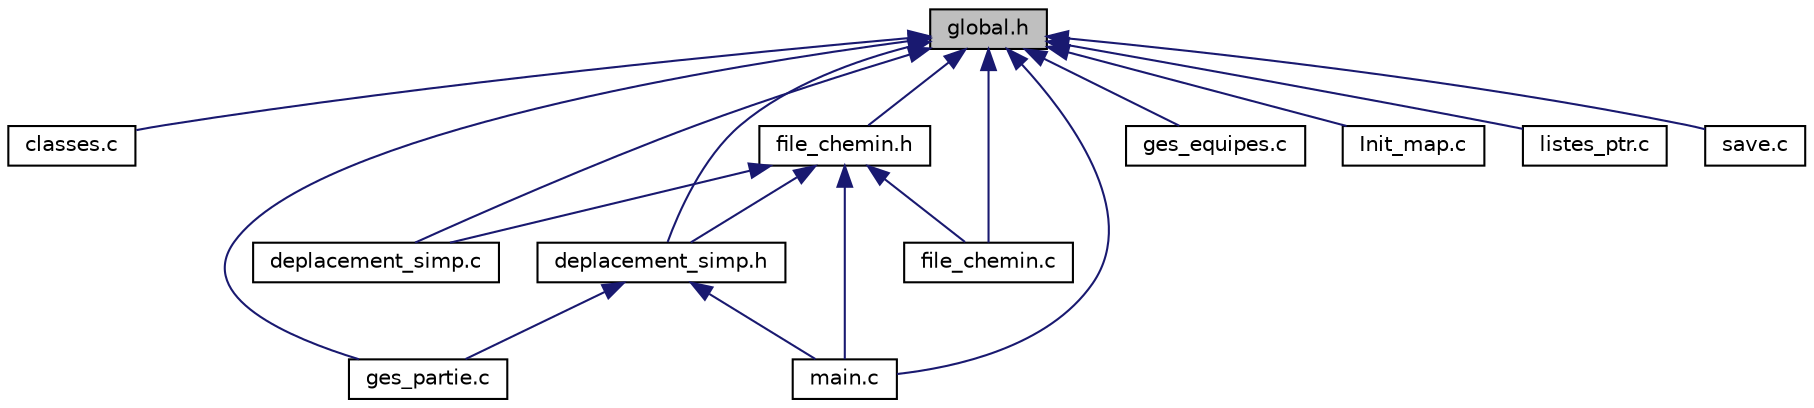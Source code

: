 digraph "global.h"
{
  edge [fontname="Helvetica",fontsize="10",labelfontname="Helvetica",labelfontsize="10"];
  node [fontname="Helvetica",fontsize="10",shape=record];
  Node1 [label="global.h",height=0.2,width=0.4,color="black", fillcolor="grey75", style="filled", fontcolor="black"];
  Node1 -> Node2 [dir="back",color="midnightblue",fontsize="10",style="solid"];
  Node2 [label="classes.c",height=0.2,width=0.4,color="black", fillcolor="white", style="filled",URL="$a00012.html",tooltip="Ce fichier contient les définitions de chaque classes. "];
  Node1 -> Node3 [dir="back",color="midnightblue",fontsize="10",style="solid"];
  Node3 [label="deplacement_simp.c",height=0.2,width=0.4,color="black", fillcolor="white", style="filled",URL="$a00013.html",tooltip="Ce fichier contient les fonctions de déplacement sur la carte. "];
  Node1 -> Node4 [dir="back",color="midnightblue",fontsize="10",style="solid"];
  Node4 [label="file_chemin.h",height=0.2,width=0.4,color="black", fillcolor="white", style="filled",URL="$a00016.html",tooltip="Ce fichier contient les définitions des primitives d&#39;acces aux files de noeuds. "];
  Node4 -> Node3 [dir="back",color="midnightblue",fontsize="10",style="solid"];
  Node4 -> Node5 [dir="back",color="midnightblue",fontsize="10",style="solid"];
  Node5 [label="deplacement_simp.h",height=0.2,width=0.4,color="black", fillcolor="white", style="filled",URL="$a00014.html",tooltip="Ce fichier contient les en-tête de la version simplifiée des fonctions de déplacement sur la carte..."];
  Node5 -> Node6 [dir="back",color="midnightblue",fontsize="10",style="solid"];
  Node6 [label="ges_partie.c",height=0.2,width=0.4,color="black", fillcolor="white", style="filled",URL="$a00019.html",tooltip="Ce fichier contient les fonctions permettant le lancement et le déroulement de la partie..."];
  Node5 -> Node7 [dir="back",color="midnightblue",fontsize="10",style="solid"];
  Node7 [label="main.c",height=0.2,width=0.4,color="black", fillcolor="white", style="filled",URL="$a00026.html",tooltip="Menu principal et lancement de la partie. "];
  Node4 -> Node8 [dir="back",color="midnightblue",fontsize="10",style="solid"];
  Node8 [label="file_chemin.c",height=0.2,width=0.4,color="black", fillcolor="white", style="filled",URL="$a00015.html",tooltip="Ce fichier contient les primitives d&#39;acces aux files de noeuds. "];
  Node4 -> Node7 [dir="back",color="midnightblue",fontsize="10",style="solid"];
  Node1 -> Node5 [dir="back",color="midnightblue",fontsize="10",style="solid"];
  Node1 -> Node8 [dir="back",color="midnightblue",fontsize="10",style="solid"];
  Node1 -> Node9 [dir="back",color="midnightblue",fontsize="10",style="solid"];
  Node9 [label="ges_equipes.c",height=0.2,width=0.4,color="black", fillcolor="white", style="filled",URL="$a00017.html",tooltip="Ce fichier contient les fonctions permettant de modifier les équipes. "];
  Node1 -> Node6 [dir="back",color="midnightblue",fontsize="10",style="solid"];
  Node1 -> Node10 [dir="back",color="midnightblue",fontsize="10",style="solid"];
  Node10 [label="Init_map.c",height=0.2,width=0.4,color="black", fillcolor="white", style="filled",URL="$a00022.html",tooltip="Ce fichier contient les fonctions permettant la création de la map. "];
  Node1 -> Node11 [dir="back",color="midnightblue",fontsize="10",style="solid"];
  Node11 [label="listes_ptr.c",height=0.2,width=0.4,color="black", fillcolor="white", style="filled",URL="$a00024.html",tooltip="Ce fichier contient les définitions des primitives d&#39;acces aux listes. "];
  Node1 -> Node7 [dir="back",color="midnightblue",fontsize="10",style="solid"];
  Node1 -> Node12 [dir="back",color="midnightblue",fontsize="10",style="solid"];
  Node12 [label="save.c",height=0.2,width=0.4,color="black", fillcolor="white", style="filled",URL="$a00027.html",tooltip="Ce fichier contient les définitions des fonctions permattant de sauvegarder et charger une partie..."];
}
